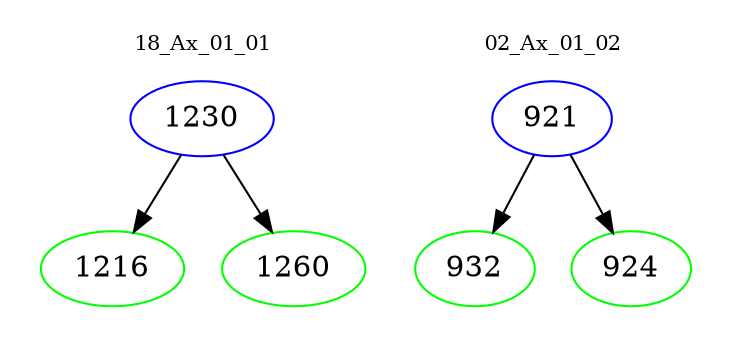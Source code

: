 digraph{
subgraph cluster_0 {
color = white
label = "18_Ax_01_01";
fontsize=10;
T0_1230 [label="1230", color="blue"]
T0_1230 -> T0_1216 [color="black"]
T0_1216 [label="1216", color="green"]
T0_1230 -> T0_1260 [color="black"]
T0_1260 [label="1260", color="green"]
}
subgraph cluster_1 {
color = white
label = "02_Ax_01_02";
fontsize=10;
T1_921 [label="921", color="blue"]
T1_921 -> T1_932 [color="black"]
T1_932 [label="932", color="green"]
T1_921 -> T1_924 [color="black"]
T1_924 [label="924", color="green"]
}
}
